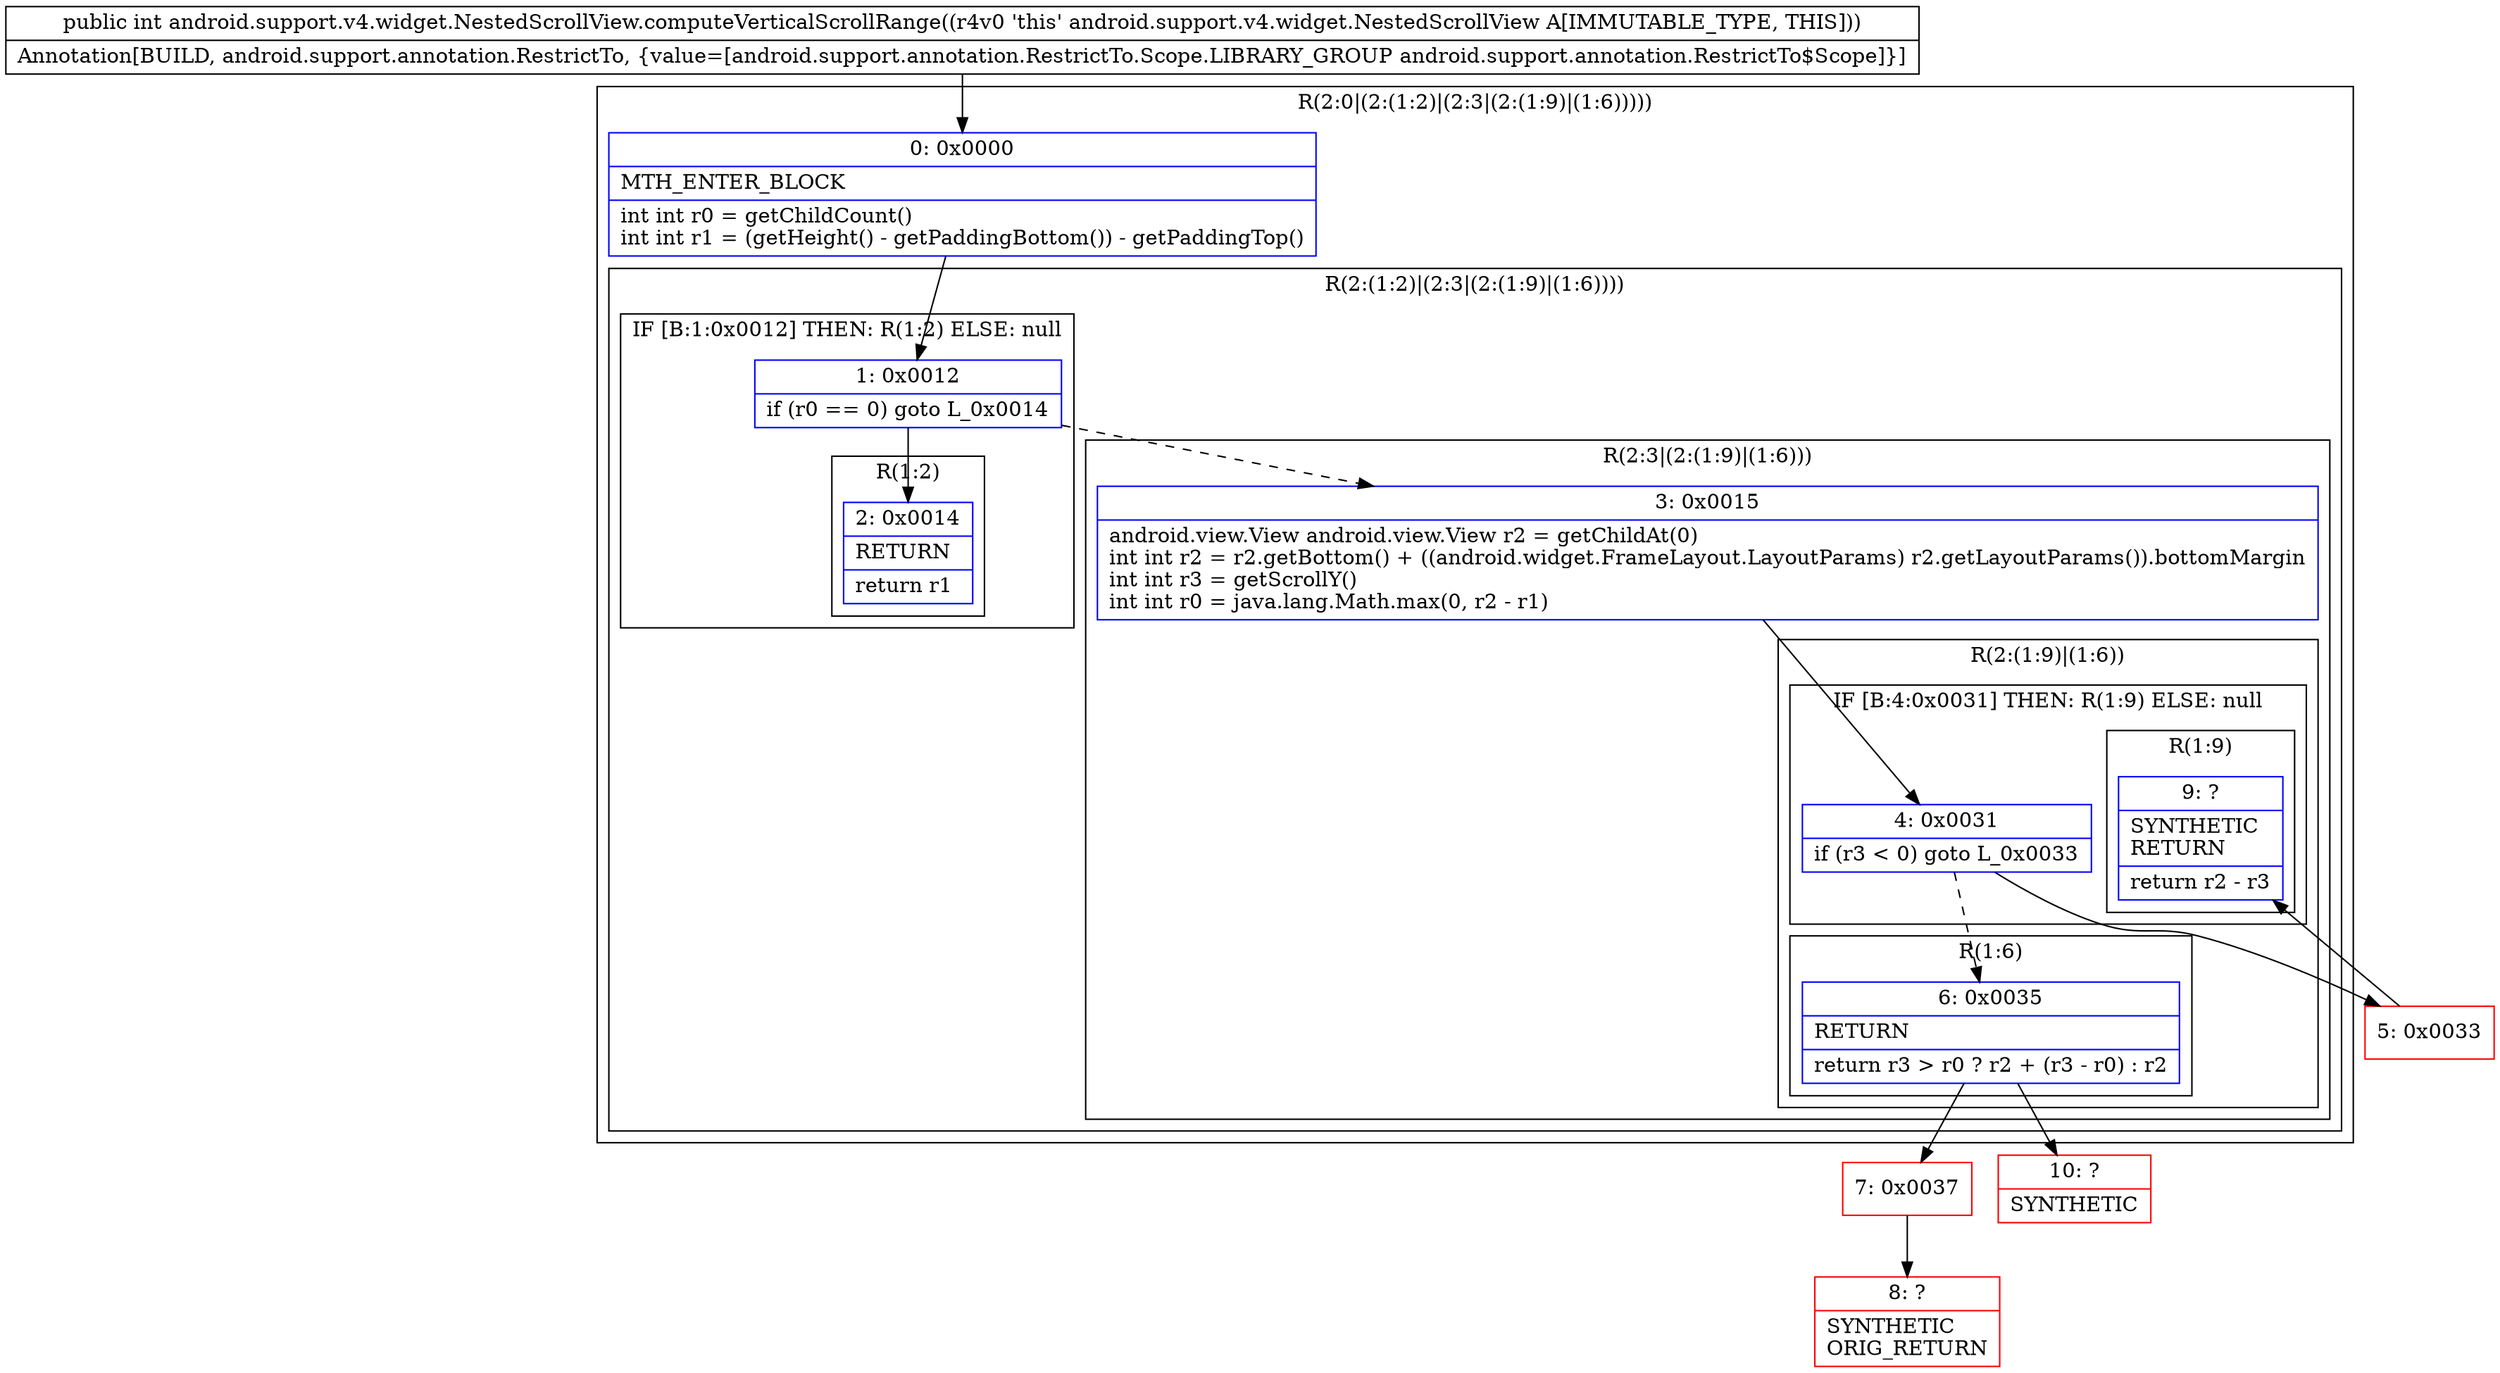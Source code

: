 digraph "CFG forandroid.support.v4.widget.NestedScrollView.computeVerticalScrollRange()I" {
subgraph cluster_Region_843271089 {
label = "R(2:0|(2:(1:2)|(2:3|(2:(1:9)|(1:6)))))";
node [shape=record,color=blue];
Node_0 [shape=record,label="{0\:\ 0x0000|MTH_ENTER_BLOCK\l|int int r0 = getChildCount()\lint int r1 = (getHeight() \- getPaddingBottom()) \- getPaddingTop()\l}"];
subgraph cluster_Region_584265475 {
label = "R(2:(1:2)|(2:3|(2:(1:9)|(1:6))))";
node [shape=record,color=blue];
subgraph cluster_IfRegion_1141374600 {
label = "IF [B:1:0x0012] THEN: R(1:2) ELSE: null";
node [shape=record,color=blue];
Node_1 [shape=record,label="{1\:\ 0x0012|if (r0 == 0) goto L_0x0014\l}"];
subgraph cluster_Region_890061910 {
label = "R(1:2)";
node [shape=record,color=blue];
Node_2 [shape=record,label="{2\:\ 0x0014|RETURN\l|return r1\l}"];
}
}
subgraph cluster_Region_1287833789 {
label = "R(2:3|(2:(1:9)|(1:6)))";
node [shape=record,color=blue];
Node_3 [shape=record,label="{3\:\ 0x0015|android.view.View android.view.View r2 = getChildAt(0)\lint int r2 = r2.getBottom() + ((android.widget.FrameLayout.LayoutParams) r2.getLayoutParams()).bottomMargin\lint int r3 = getScrollY()\lint int r0 = java.lang.Math.max(0, r2 \- r1)\l}"];
subgraph cluster_Region_1449187749 {
label = "R(2:(1:9)|(1:6))";
node [shape=record,color=blue];
subgraph cluster_IfRegion_1074562482 {
label = "IF [B:4:0x0031] THEN: R(1:9) ELSE: null";
node [shape=record,color=blue];
Node_4 [shape=record,label="{4\:\ 0x0031|if (r3 \< 0) goto L_0x0033\l}"];
subgraph cluster_Region_1693719639 {
label = "R(1:9)";
node [shape=record,color=blue];
Node_9 [shape=record,label="{9\:\ ?|SYNTHETIC\lRETURN\l|return r2 \- r3\l}"];
}
}
subgraph cluster_Region_528244223 {
label = "R(1:6)";
node [shape=record,color=blue];
Node_6 [shape=record,label="{6\:\ 0x0035|RETURN\l|return r3 \> r0 ? r2 + (r3 \- r0) : r2\l}"];
}
}
}
}
}
Node_5 [shape=record,color=red,label="{5\:\ 0x0033}"];
Node_7 [shape=record,color=red,label="{7\:\ 0x0037}"];
Node_8 [shape=record,color=red,label="{8\:\ ?|SYNTHETIC\lORIG_RETURN\l}"];
Node_10 [shape=record,color=red,label="{10\:\ ?|SYNTHETIC\l}"];
MethodNode[shape=record,label="{public int android.support.v4.widget.NestedScrollView.computeVerticalScrollRange((r4v0 'this' android.support.v4.widget.NestedScrollView A[IMMUTABLE_TYPE, THIS]))  | Annotation[BUILD, android.support.annotation.RestrictTo, \{value=[android.support.annotation.RestrictTo.Scope.LIBRARY_GROUP android.support.annotation.RestrictTo$Scope]\}]\l}"];
MethodNode -> Node_0;
Node_0 -> Node_1;
Node_1 -> Node_2;
Node_1 -> Node_3[style=dashed];
Node_3 -> Node_4;
Node_4 -> Node_5;
Node_4 -> Node_6[style=dashed];
Node_6 -> Node_7;
Node_6 -> Node_10;
Node_5 -> Node_9;
Node_7 -> Node_8;
}


